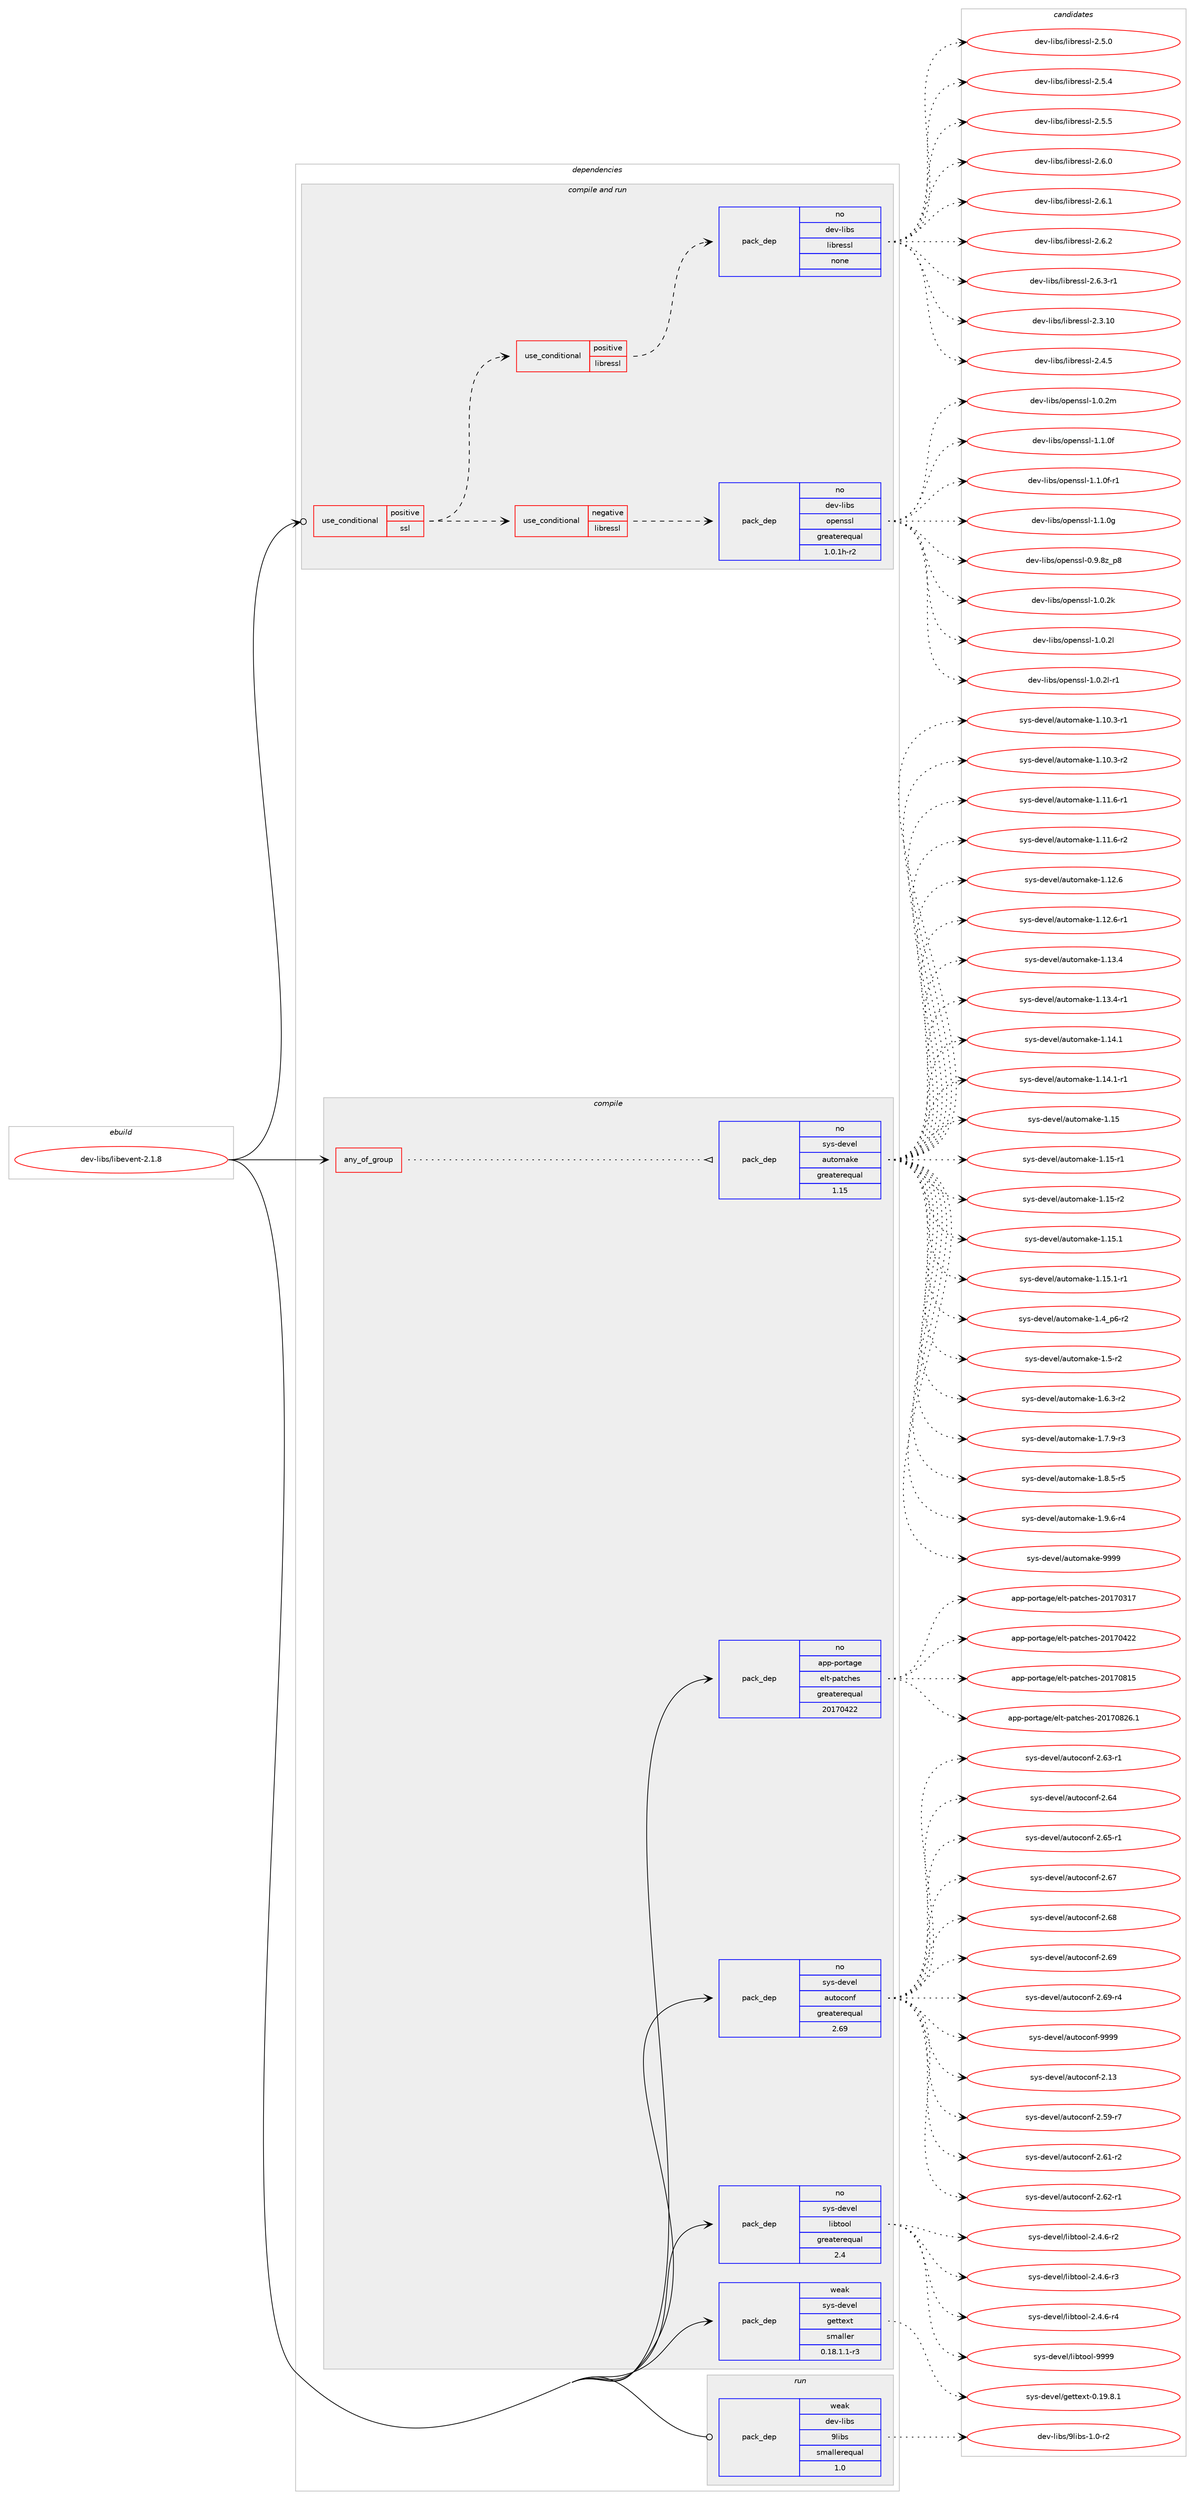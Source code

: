 digraph prolog {

# *************
# Graph options
# *************

newrank=true;
concentrate=true;
compound=true;
graph [rankdir=LR,fontname=Helvetica,fontsize=10,ranksep=1.5];#, ranksep=2.5, nodesep=0.2];
edge  [arrowhead=vee];
node  [fontname=Helvetica,fontsize=10];

# **********
# The ebuild
# **********

subgraph cluster_leftcol {
color=gray;
rank=same;
label=<<i>ebuild</i>>;
id [label="dev-libs/libevent-2.1.8", color=red, width=4, href="../dev-libs/libevent-2.1.8.svg"];
}

# ****************
# The dependencies
# ****************

subgraph cluster_midcol {
color=gray;
label=<<i>dependencies</i>>;
subgraph cluster_compile {
fillcolor="#eeeeee";
style=filled;
label=<<i>compile</i>>;
subgraph any3348 {
dependency114792 [label=<<TABLE BORDER="0" CELLBORDER="1" CELLSPACING="0" CELLPADDING="4"><TR><TD CELLPADDING="10">any_of_group</TD></TR></TABLE>>, shape=none, color=red];subgraph pack86583 {
dependency114793 [label=<<TABLE BORDER="0" CELLBORDER="1" CELLSPACING="0" CELLPADDING="4" WIDTH="220"><TR><TD ROWSPAN="6" CELLPADDING="30">pack_dep</TD></TR><TR><TD WIDTH="110">no</TD></TR><TR><TD>sys-devel</TD></TR><TR><TD>automake</TD></TR><TR><TD>greaterequal</TD></TR><TR><TD>1.15</TD></TR></TABLE>>, shape=none, color=blue];
}
dependency114792:e -> dependency114793:w [weight=20,style="dotted",arrowhead="oinv"];
}
id:e -> dependency114792:w [weight=20,style="solid",arrowhead="vee"];
subgraph pack86584 {
dependency114794 [label=<<TABLE BORDER="0" CELLBORDER="1" CELLSPACING="0" CELLPADDING="4" WIDTH="220"><TR><TD ROWSPAN="6" CELLPADDING="30">pack_dep</TD></TR><TR><TD WIDTH="110">no</TD></TR><TR><TD>app-portage</TD></TR><TR><TD>elt-patches</TD></TR><TR><TD>greaterequal</TD></TR><TR><TD>20170422</TD></TR></TABLE>>, shape=none, color=blue];
}
id:e -> dependency114794:w [weight=20,style="solid",arrowhead="vee"];
subgraph pack86585 {
dependency114795 [label=<<TABLE BORDER="0" CELLBORDER="1" CELLSPACING="0" CELLPADDING="4" WIDTH="220"><TR><TD ROWSPAN="6" CELLPADDING="30">pack_dep</TD></TR><TR><TD WIDTH="110">no</TD></TR><TR><TD>sys-devel</TD></TR><TR><TD>autoconf</TD></TR><TR><TD>greaterequal</TD></TR><TR><TD>2.69</TD></TR></TABLE>>, shape=none, color=blue];
}
id:e -> dependency114795:w [weight=20,style="solid",arrowhead="vee"];
subgraph pack86586 {
dependency114796 [label=<<TABLE BORDER="0" CELLBORDER="1" CELLSPACING="0" CELLPADDING="4" WIDTH="220"><TR><TD ROWSPAN="6" CELLPADDING="30">pack_dep</TD></TR><TR><TD WIDTH="110">no</TD></TR><TR><TD>sys-devel</TD></TR><TR><TD>libtool</TD></TR><TR><TD>greaterequal</TD></TR><TR><TD>2.4</TD></TR></TABLE>>, shape=none, color=blue];
}
id:e -> dependency114796:w [weight=20,style="solid",arrowhead="vee"];
subgraph pack86587 {
dependency114797 [label=<<TABLE BORDER="0" CELLBORDER="1" CELLSPACING="0" CELLPADDING="4" WIDTH="220"><TR><TD ROWSPAN="6" CELLPADDING="30">pack_dep</TD></TR><TR><TD WIDTH="110">weak</TD></TR><TR><TD>sys-devel</TD></TR><TR><TD>gettext</TD></TR><TR><TD>smaller</TD></TR><TR><TD>0.18.1.1-r3</TD></TR></TABLE>>, shape=none, color=blue];
}
id:e -> dependency114797:w [weight=20,style="solid",arrowhead="vee"];
}
subgraph cluster_compileandrun {
fillcolor="#eeeeee";
style=filled;
label=<<i>compile and run</i>>;
subgraph cond24831 {
dependency114798 [label=<<TABLE BORDER="0" CELLBORDER="1" CELLSPACING="0" CELLPADDING="4"><TR><TD ROWSPAN="3" CELLPADDING="10">use_conditional</TD></TR><TR><TD>positive</TD></TR><TR><TD>ssl</TD></TR></TABLE>>, shape=none, color=red];
subgraph cond24832 {
dependency114799 [label=<<TABLE BORDER="0" CELLBORDER="1" CELLSPACING="0" CELLPADDING="4"><TR><TD ROWSPAN="3" CELLPADDING="10">use_conditional</TD></TR><TR><TD>negative</TD></TR><TR><TD>libressl</TD></TR></TABLE>>, shape=none, color=red];
subgraph pack86588 {
dependency114800 [label=<<TABLE BORDER="0" CELLBORDER="1" CELLSPACING="0" CELLPADDING="4" WIDTH="220"><TR><TD ROWSPAN="6" CELLPADDING="30">pack_dep</TD></TR><TR><TD WIDTH="110">no</TD></TR><TR><TD>dev-libs</TD></TR><TR><TD>openssl</TD></TR><TR><TD>greaterequal</TD></TR><TR><TD>1.0.1h-r2</TD></TR></TABLE>>, shape=none, color=blue];
}
dependency114799:e -> dependency114800:w [weight=20,style="dashed",arrowhead="vee"];
}
dependency114798:e -> dependency114799:w [weight=20,style="dashed",arrowhead="vee"];
subgraph cond24833 {
dependency114801 [label=<<TABLE BORDER="0" CELLBORDER="1" CELLSPACING="0" CELLPADDING="4"><TR><TD ROWSPAN="3" CELLPADDING="10">use_conditional</TD></TR><TR><TD>positive</TD></TR><TR><TD>libressl</TD></TR></TABLE>>, shape=none, color=red];
subgraph pack86589 {
dependency114802 [label=<<TABLE BORDER="0" CELLBORDER="1" CELLSPACING="0" CELLPADDING="4" WIDTH="220"><TR><TD ROWSPAN="6" CELLPADDING="30">pack_dep</TD></TR><TR><TD WIDTH="110">no</TD></TR><TR><TD>dev-libs</TD></TR><TR><TD>libressl</TD></TR><TR><TD>none</TD></TR><TR><TD></TD></TR></TABLE>>, shape=none, color=blue];
}
dependency114801:e -> dependency114802:w [weight=20,style="dashed",arrowhead="vee"];
}
dependency114798:e -> dependency114801:w [weight=20,style="dashed",arrowhead="vee"];
}
id:e -> dependency114798:w [weight=20,style="solid",arrowhead="odotvee"];
}
subgraph cluster_run {
fillcolor="#eeeeee";
style=filled;
label=<<i>run</i>>;
subgraph pack86590 {
dependency114803 [label=<<TABLE BORDER="0" CELLBORDER="1" CELLSPACING="0" CELLPADDING="4" WIDTH="220"><TR><TD ROWSPAN="6" CELLPADDING="30">pack_dep</TD></TR><TR><TD WIDTH="110">weak</TD></TR><TR><TD>dev-libs</TD></TR><TR><TD>9libs</TD></TR><TR><TD>smallerequal</TD></TR><TR><TD>1.0</TD></TR></TABLE>>, shape=none, color=blue];
}
id:e -> dependency114803:w [weight=20,style="solid",arrowhead="odot"];
}
}

# **************
# The candidates
# **************

subgraph cluster_choices {
rank=same;
color=gray;
label=<<i>candidates</i>>;

subgraph choice86583 {
color=black;
nodesep=1;
choice11512111545100101118101108479711711611110997107101454946494846514511449 [label="sys-devel/automake-1.10.3-r1", color=red, width=4,href="../sys-devel/automake-1.10.3-r1.svg"];
choice11512111545100101118101108479711711611110997107101454946494846514511450 [label="sys-devel/automake-1.10.3-r2", color=red, width=4,href="../sys-devel/automake-1.10.3-r2.svg"];
choice11512111545100101118101108479711711611110997107101454946494946544511449 [label="sys-devel/automake-1.11.6-r1", color=red, width=4,href="../sys-devel/automake-1.11.6-r1.svg"];
choice11512111545100101118101108479711711611110997107101454946494946544511450 [label="sys-devel/automake-1.11.6-r2", color=red, width=4,href="../sys-devel/automake-1.11.6-r2.svg"];
choice1151211154510010111810110847971171161111099710710145494649504654 [label="sys-devel/automake-1.12.6", color=red, width=4,href="../sys-devel/automake-1.12.6.svg"];
choice11512111545100101118101108479711711611110997107101454946495046544511449 [label="sys-devel/automake-1.12.6-r1", color=red, width=4,href="../sys-devel/automake-1.12.6-r1.svg"];
choice1151211154510010111810110847971171161111099710710145494649514652 [label="sys-devel/automake-1.13.4", color=red, width=4,href="../sys-devel/automake-1.13.4.svg"];
choice11512111545100101118101108479711711611110997107101454946495146524511449 [label="sys-devel/automake-1.13.4-r1", color=red, width=4,href="../sys-devel/automake-1.13.4-r1.svg"];
choice1151211154510010111810110847971171161111099710710145494649524649 [label="sys-devel/automake-1.14.1", color=red, width=4,href="../sys-devel/automake-1.14.1.svg"];
choice11512111545100101118101108479711711611110997107101454946495246494511449 [label="sys-devel/automake-1.14.1-r1", color=red, width=4,href="../sys-devel/automake-1.14.1-r1.svg"];
choice115121115451001011181011084797117116111109971071014549464953 [label="sys-devel/automake-1.15", color=red, width=4,href="../sys-devel/automake-1.15.svg"];
choice1151211154510010111810110847971171161111099710710145494649534511449 [label="sys-devel/automake-1.15-r1", color=red, width=4,href="../sys-devel/automake-1.15-r1.svg"];
choice1151211154510010111810110847971171161111099710710145494649534511450 [label="sys-devel/automake-1.15-r2", color=red, width=4,href="../sys-devel/automake-1.15-r2.svg"];
choice1151211154510010111810110847971171161111099710710145494649534649 [label="sys-devel/automake-1.15.1", color=red, width=4,href="../sys-devel/automake-1.15.1.svg"];
choice11512111545100101118101108479711711611110997107101454946495346494511449 [label="sys-devel/automake-1.15.1-r1", color=red, width=4,href="../sys-devel/automake-1.15.1-r1.svg"];
choice115121115451001011181011084797117116111109971071014549465295112544511450 [label="sys-devel/automake-1.4_p6-r2", color=red, width=4,href="../sys-devel/automake-1.4_p6-r2.svg"];
choice11512111545100101118101108479711711611110997107101454946534511450 [label="sys-devel/automake-1.5-r2", color=red, width=4,href="../sys-devel/automake-1.5-r2.svg"];
choice115121115451001011181011084797117116111109971071014549465446514511450 [label="sys-devel/automake-1.6.3-r2", color=red, width=4,href="../sys-devel/automake-1.6.3-r2.svg"];
choice115121115451001011181011084797117116111109971071014549465546574511451 [label="sys-devel/automake-1.7.9-r3", color=red, width=4,href="../sys-devel/automake-1.7.9-r3.svg"];
choice115121115451001011181011084797117116111109971071014549465646534511453 [label="sys-devel/automake-1.8.5-r5", color=red, width=4,href="../sys-devel/automake-1.8.5-r5.svg"];
choice115121115451001011181011084797117116111109971071014549465746544511452 [label="sys-devel/automake-1.9.6-r4", color=red, width=4,href="../sys-devel/automake-1.9.6-r4.svg"];
choice115121115451001011181011084797117116111109971071014557575757 [label="sys-devel/automake-9999", color=red, width=4,href="../sys-devel/automake-9999.svg"];
dependency114793:e -> choice11512111545100101118101108479711711611110997107101454946494846514511449:w [style=dotted,weight="100"];
dependency114793:e -> choice11512111545100101118101108479711711611110997107101454946494846514511450:w [style=dotted,weight="100"];
dependency114793:e -> choice11512111545100101118101108479711711611110997107101454946494946544511449:w [style=dotted,weight="100"];
dependency114793:e -> choice11512111545100101118101108479711711611110997107101454946494946544511450:w [style=dotted,weight="100"];
dependency114793:e -> choice1151211154510010111810110847971171161111099710710145494649504654:w [style=dotted,weight="100"];
dependency114793:e -> choice11512111545100101118101108479711711611110997107101454946495046544511449:w [style=dotted,weight="100"];
dependency114793:e -> choice1151211154510010111810110847971171161111099710710145494649514652:w [style=dotted,weight="100"];
dependency114793:e -> choice11512111545100101118101108479711711611110997107101454946495146524511449:w [style=dotted,weight="100"];
dependency114793:e -> choice1151211154510010111810110847971171161111099710710145494649524649:w [style=dotted,weight="100"];
dependency114793:e -> choice11512111545100101118101108479711711611110997107101454946495246494511449:w [style=dotted,weight="100"];
dependency114793:e -> choice115121115451001011181011084797117116111109971071014549464953:w [style=dotted,weight="100"];
dependency114793:e -> choice1151211154510010111810110847971171161111099710710145494649534511449:w [style=dotted,weight="100"];
dependency114793:e -> choice1151211154510010111810110847971171161111099710710145494649534511450:w [style=dotted,weight="100"];
dependency114793:e -> choice1151211154510010111810110847971171161111099710710145494649534649:w [style=dotted,weight="100"];
dependency114793:e -> choice11512111545100101118101108479711711611110997107101454946495346494511449:w [style=dotted,weight="100"];
dependency114793:e -> choice115121115451001011181011084797117116111109971071014549465295112544511450:w [style=dotted,weight="100"];
dependency114793:e -> choice11512111545100101118101108479711711611110997107101454946534511450:w [style=dotted,weight="100"];
dependency114793:e -> choice115121115451001011181011084797117116111109971071014549465446514511450:w [style=dotted,weight="100"];
dependency114793:e -> choice115121115451001011181011084797117116111109971071014549465546574511451:w [style=dotted,weight="100"];
dependency114793:e -> choice115121115451001011181011084797117116111109971071014549465646534511453:w [style=dotted,weight="100"];
dependency114793:e -> choice115121115451001011181011084797117116111109971071014549465746544511452:w [style=dotted,weight="100"];
dependency114793:e -> choice115121115451001011181011084797117116111109971071014557575757:w [style=dotted,weight="100"];
}
subgraph choice86584 {
color=black;
nodesep=1;
choice97112112451121111141169710310147101108116451129711699104101115455048495548514955 [label="app-portage/elt-patches-20170317", color=red, width=4,href="../app-portage/elt-patches-20170317.svg"];
choice97112112451121111141169710310147101108116451129711699104101115455048495548525050 [label="app-portage/elt-patches-20170422", color=red, width=4,href="../app-portage/elt-patches-20170422.svg"];
choice97112112451121111141169710310147101108116451129711699104101115455048495548564953 [label="app-portage/elt-patches-20170815", color=red, width=4,href="../app-portage/elt-patches-20170815.svg"];
choice971121124511211111411697103101471011081164511297116991041011154550484955485650544649 [label="app-portage/elt-patches-20170826.1", color=red, width=4,href="../app-portage/elt-patches-20170826.1.svg"];
dependency114794:e -> choice97112112451121111141169710310147101108116451129711699104101115455048495548514955:w [style=dotted,weight="100"];
dependency114794:e -> choice97112112451121111141169710310147101108116451129711699104101115455048495548525050:w [style=dotted,weight="100"];
dependency114794:e -> choice97112112451121111141169710310147101108116451129711699104101115455048495548564953:w [style=dotted,weight="100"];
dependency114794:e -> choice971121124511211111411697103101471011081164511297116991041011154550484955485650544649:w [style=dotted,weight="100"];
}
subgraph choice86585 {
color=black;
nodesep=1;
choice115121115451001011181011084797117116111991111101024550464951 [label="sys-devel/autoconf-2.13", color=red, width=4,href="../sys-devel/autoconf-2.13.svg"];
choice1151211154510010111810110847971171161119911111010245504653574511455 [label="sys-devel/autoconf-2.59-r7", color=red, width=4,href="../sys-devel/autoconf-2.59-r7.svg"];
choice1151211154510010111810110847971171161119911111010245504654494511450 [label="sys-devel/autoconf-2.61-r2", color=red, width=4,href="../sys-devel/autoconf-2.61-r2.svg"];
choice1151211154510010111810110847971171161119911111010245504654504511449 [label="sys-devel/autoconf-2.62-r1", color=red, width=4,href="../sys-devel/autoconf-2.62-r1.svg"];
choice1151211154510010111810110847971171161119911111010245504654514511449 [label="sys-devel/autoconf-2.63-r1", color=red, width=4,href="../sys-devel/autoconf-2.63-r1.svg"];
choice115121115451001011181011084797117116111991111101024550465452 [label="sys-devel/autoconf-2.64", color=red, width=4,href="../sys-devel/autoconf-2.64.svg"];
choice1151211154510010111810110847971171161119911111010245504654534511449 [label="sys-devel/autoconf-2.65-r1", color=red, width=4,href="../sys-devel/autoconf-2.65-r1.svg"];
choice115121115451001011181011084797117116111991111101024550465455 [label="sys-devel/autoconf-2.67", color=red, width=4,href="../sys-devel/autoconf-2.67.svg"];
choice115121115451001011181011084797117116111991111101024550465456 [label="sys-devel/autoconf-2.68", color=red, width=4,href="../sys-devel/autoconf-2.68.svg"];
choice115121115451001011181011084797117116111991111101024550465457 [label="sys-devel/autoconf-2.69", color=red, width=4,href="../sys-devel/autoconf-2.69.svg"];
choice1151211154510010111810110847971171161119911111010245504654574511452 [label="sys-devel/autoconf-2.69-r4", color=red, width=4,href="../sys-devel/autoconf-2.69-r4.svg"];
choice115121115451001011181011084797117116111991111101024557575757 [label="sys-devel/autoconf-9999", color=red, width=4,href="../sys-devel/autoconf-9999.svg"];
dependency114795:e -> choice115121115451001011181011084797117116111991111101024550464951:w [style=dotted,weight="100"];
dependency114795:e -> choice1151211154510010111810110847971171161119911111010245504653574511455:w [style=dotted,weight="100"];
dependency114795:e -> choice1151211154510010111810110847971171161119911111010245504654494511450:w [style=dotted,weight="100"];
dependency114795:e -> choice1151211154510010111810110847971171161119911111010245504654504511449:w [style=dotted,weight="100"];
dependency114795:e -> choice1151211154510010111810110847971171161119911111010245504654514511449:w [style=dotted,weight="100"];
dependency114795:e -> choice115121115451001011181011084797117116111991111101024550465452:w [style=dotted,weight="100"];
dependency114795:e -> choice1151211154510010111810110847971171161119911111010245504654534511449:w [style=dotted,weight="100"];
dependency114795:e -> choice115121115451001011181011084797117116111991111101024550465455:w [style=dotted,weight="100"];
dependency114795:e -> choice115121115451001011181011084797117116111991111101024550465456:w [style=dotted,weight="100"];
dependency114795:e -> choice115121115451001011181011084797117116111991111101024550465457:w [style=dotted,weight="100"];
dependency114795:e -> choice1151211154510010111810110847971171161119911111010245504654574511452:w [style=dotted,weight="100"];
dependency114795:e -> choice115121115451001011181011084797117116111991111101024557575757:w [style=dotted,weight="100"];
}
subgraph choice86586 {
color=black;
nodesep=1;
choice1151211154510010111810110847108105981161111111084550465246544511450 [label="sys-devel/libtool-2.4.6-r2", color=red, width=4,href="../sys-devel/libtool-2.4.6-r2.svg"];
choice1151211154510010111810110847108105981161111111084550465246544511451 [label="sys-devel/libtool-2.4.6-r3", color=red, width=4,href="../sys-devel/libtool-2.4.6-r3.svg"];
choice1151211154510010111810110847108105981161111111084550465246544511452 [label="sys-devel/libtool-2.4.6-r4", color=red, width=4,href="../sys-devel/libtool-2.4.6-r4.svg"];
choice1151211154510010111810110847108105981161111111084557575757 [label="sys-devel/libtool-9999", color=red, width=4,href="../sys-devel/libtool-9999.svg"];
dependency114796:e -> choice1151211154510010111810110847108105981161111111084550465246544511450:w [style=dotted,weight="100"];
dependency114796:e -> choice1151211154510010111810110847108105981161111111084550465246544511451:w [style=dotted,weight="100"];
dependency114796:e -> choice1151211154510010111810110847108105981161111111084550465246544511452:w [style=dotted,weight="100"];
dependency114796:e -> choice1151211154510010111810110847108105981161111111084557575757:w [style=dotted,weight="100"];
}
subgraph choice86587 {
color=black;
nodesep=1;
choice1151211154510010111810110847103101116116101120116454846495746564649 [label="sys-devel/gettext-0.19.8.1", color=red, width=4,href="../sys-devel/gettext-0.19.8.1.svg"];
dependency114797:e -> choice1151211154510010111810110847103101116116101120116454846495746564649:w [style=dotted,weight="100"];
}
subgraph choice86588 {
color=black;
nodesep=1;
choice1001011184510810598115471111121011101151151084548465746561229511256 [label="dev-libs/openssl-0.9.8z_p8", color=red, width=4,href="../dev-libs/openssl-0.9.8z_p8.svg"];
choice100101118451081059811547111112101110115115108454946484650107 [label="dev-libs/openssl-1.0.2k", color=red, width=4,href="../dev-libs/openssl-1.0.2k.svg"];
choice100101118451081059811547111112101110115115108454946484650108 [label="dev-libs/openssl-1.0.2l", color=red, width=4,href="../dev-libs/openssl-1.0.2l.svg"];
choice1001011184510810598115471111121011101151151084549464846501084511449 [label="dev-libs/openssl-1.0.2l-r1", color=red, width=4,href="../dev-libs/openssl-1.0.2l-r1.svg"];
choice100101118451081059811547111112101110115115108454946484650109 [label="dev-libs/openssl-1.0.2m", color=red, width=4,href="../dev-libs/openssl-1.0.2m.svg"];
choice100101118451081059811547111112101110115115108454946494648102 [label="dev-libs/openssl-1.1.0f", color=red, width=4,href="../dev-libs/openssl-1.1.0f.svg"];
choice1001011184510810598115471111121011101151151084549464946481024511449 [label="dev-libs/openssl-1.1.0f-r1", color=red, width=4,href="../dev-libs/openssl-1.1.0f-r1.svg"];
choice100101118451081059811547111112101110115115108454946494648103 [label="dev-libs/openssl-1.1.0g", color=red, width=4,href="../dev-libs/openssl-1.1.0g.svg"];
dependency114800:e -> choice1001011184510810598115471111121011101151151084548465746561229511256:w [style=dotted,weight="100"];
dependency114800:e -> choice100101118451081059811547111112101110115115108454946484650107:w [style=dotted,weight="100"];
dependency114800:e -> choice100101118451081059811547111112101110115115108454946484650108:w [style=dotted,weight="100"];
dependency114800:e -> choice1001011184510810598115471111121011101151151084549464846501084511449:w [style=dotted,weight="100"];
dependency114800:e -> choice100101118451081059811547111112101110115115108454946484650109:w [style=dotted,weight="100"];
dependency114800:e -> choice100101118451081059811547111112101110115115108454946494648102:w [style=dotted,weight="100"];
dependency114800:e -> choice1001011184510810598115471111121011101151151084549464946481024511449:w [style=dotted,weight="100"];
dependency114800:e -> choice100101118451081059811547111112101110115115108454946494648103:w [style=dotted,weight="100"];
}
subgraph choice86589 {
color=black;
nodesep=1;
choice1001011184510810598115471081059811410111511510845504651464948 [label="dev-libs/libressl-2.3.10", color=red, width=4,href="../dev-libs/libressl-2.3.10.svg"];
choice10010111845108105981154710810598114101115115108455046524653 [label="dev-libs/libressl-2.4.5", color=red, width=4,href="../dev-libs/libressl-2.4.5.svg"];
choice10010111845108105981154710810598114101115115108455046534648 [label="dev-libs/libressl-2.5.0", color=red, width=4,href="../dev-libs/libressl-2.5.0.svg"];
choice10010111845108105981154710810598114101115115108455046534652 [label="dev-libs/libressl-2.5.4", color=red, width=4,href="../dev-libs/libressl-2.5.4.svg"];
choice10010111845108105981154710810598114101115115108455046534653 [label="dev-libs/libressl-2.5.5", color=red, width=4,href="../dev-libs/libressl-2.5.5.svg"];
choice10010111845108105981154710810598114101115115108455046544648 [label="dev-libs/libressl-2.6.0", color=red, width=4,href="../dev-libs/libressl-2.6.0.svg"];
choice10010111845108105981154710810598114101115115108455046544649 [label="dev-libs/libressl-2.6.1", color=red, width=4,href="../dev-libs/libressl-2.6.1.svg"];
choice10010111845108105981154710810598114101115115108455046544650 [label="dev-libs/libressl-2.6.2", color=red, width=4,href="../dev-libs/libressl-2.6.2.svg"];
choice100101118451081059811547108105981141011151151084550465446514511449 [label="dev-libs/libressl-2.6.3-r1", color=red, width=4,href="../dev-libs/libressl-2.6.3-r1.svg"];
dependency114802:e -> choice1001011184510810598115471081059811410111511510845504651464948:w [style=dotted,weight="100"];
dependency114802:e -> choice10010111845108105981154710810598114101115115108455046524653:w [style=dotted,weight="100"];
dependency114802:e -> choice10010111845108105981154710810598114101115115108455046534648:w [style=dotted,weight="100"];
dependency114802:e -> choice10010111845108105981154710810598114101115115108455046534652:w [style=dotted,weight="100"];
dependency114802:e -> choice10010111845108105981154710810598114101115115108455046534653:w [style=dotted,weight="100"];
dependency114802:e -> choice10010111845108105981154710810598114101115115108455046544648:w [style=dotted,weight="100"];
dependency114802:e -> choice10010111845108105981154710810598114101115115108455046544649:w [style=dotted,weight="100"];
dependency114802:e -> choice10010111845108105981154710810598114101115115108455046544650:w [style=dotted,weight="100"];
dependency114802:e -> choice100101118451081059811547108105981141011151151084550465446514511449:w [style=dotted,weight="100"];
}
subgraph choice86590 {
color=black;
nodesep=1;
choice1001011184510810598115475710810598115454946484511450 [label="dev-libs/9libs-1.0-r2", color=red, width=4,href="../dev-libs/9libs-1.0-r2.svg"];
dependency114803:e -> choice1001011184510810598115475710810598115454946484511450:w [style=dotted,weight="100"];
}
}

}
